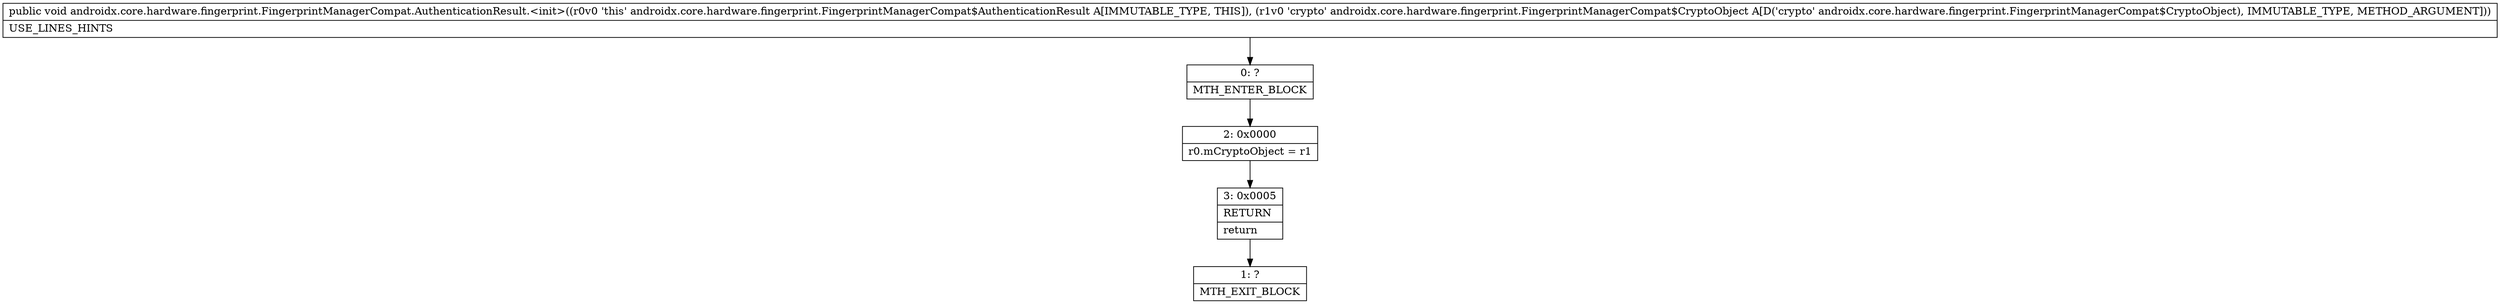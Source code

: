 digraph "CFG forandroidx.core.hardware.fingerprint.FingerprintManagerCompat.AuthenticationResult.\<init\>(Landroidx\/core\/hardware\/fingerprint\/FingerprintManagerCompat$CryptoObject;)V" {
Node_0 [shape=record,label="{0\:\ ?|MTH_ENTER_BLOCK\l}"];
Node_2 [shape=record,label="{2\:\ 0x0000|r0.mCryptoObject = r1\l}"];
Node_3 [shape=record,label="{3\:\ 0x0005|RETURN\l|return\l}"];
Node_1 [shape=record,label="{1\:\ ?|MTH_EXIT_BLOCK\l}"];
MethodNode[shape=record,label="{public void androidx.core.hardware.fingerprint.FingerprintManagerCompat.AuthenticationResult.\<init\>((r0v0 'this' androidx.core.hardware.fingerprint.FingerprintManagerCompat$AuthenticationResult A[IMMUTABLE_TYPE, THIS]), (r1v0 'crypto' androidx.core.hardware.fingerprint.FingerprintManagerCompat$CryptoObject A[D('crypto' androidx.core.hardware.fingerprint.FingerprintManagerCompat$CryptoObject), IMMUTABLE_TYPE, METHOD_ARGUMENT]))  | USE_LINES_HINTS\l}"];
MethodNode -> Node_0;Node_0 -> Node_2;
Node_2 -> Node_3;
Node_3 -> Node_1;
}


